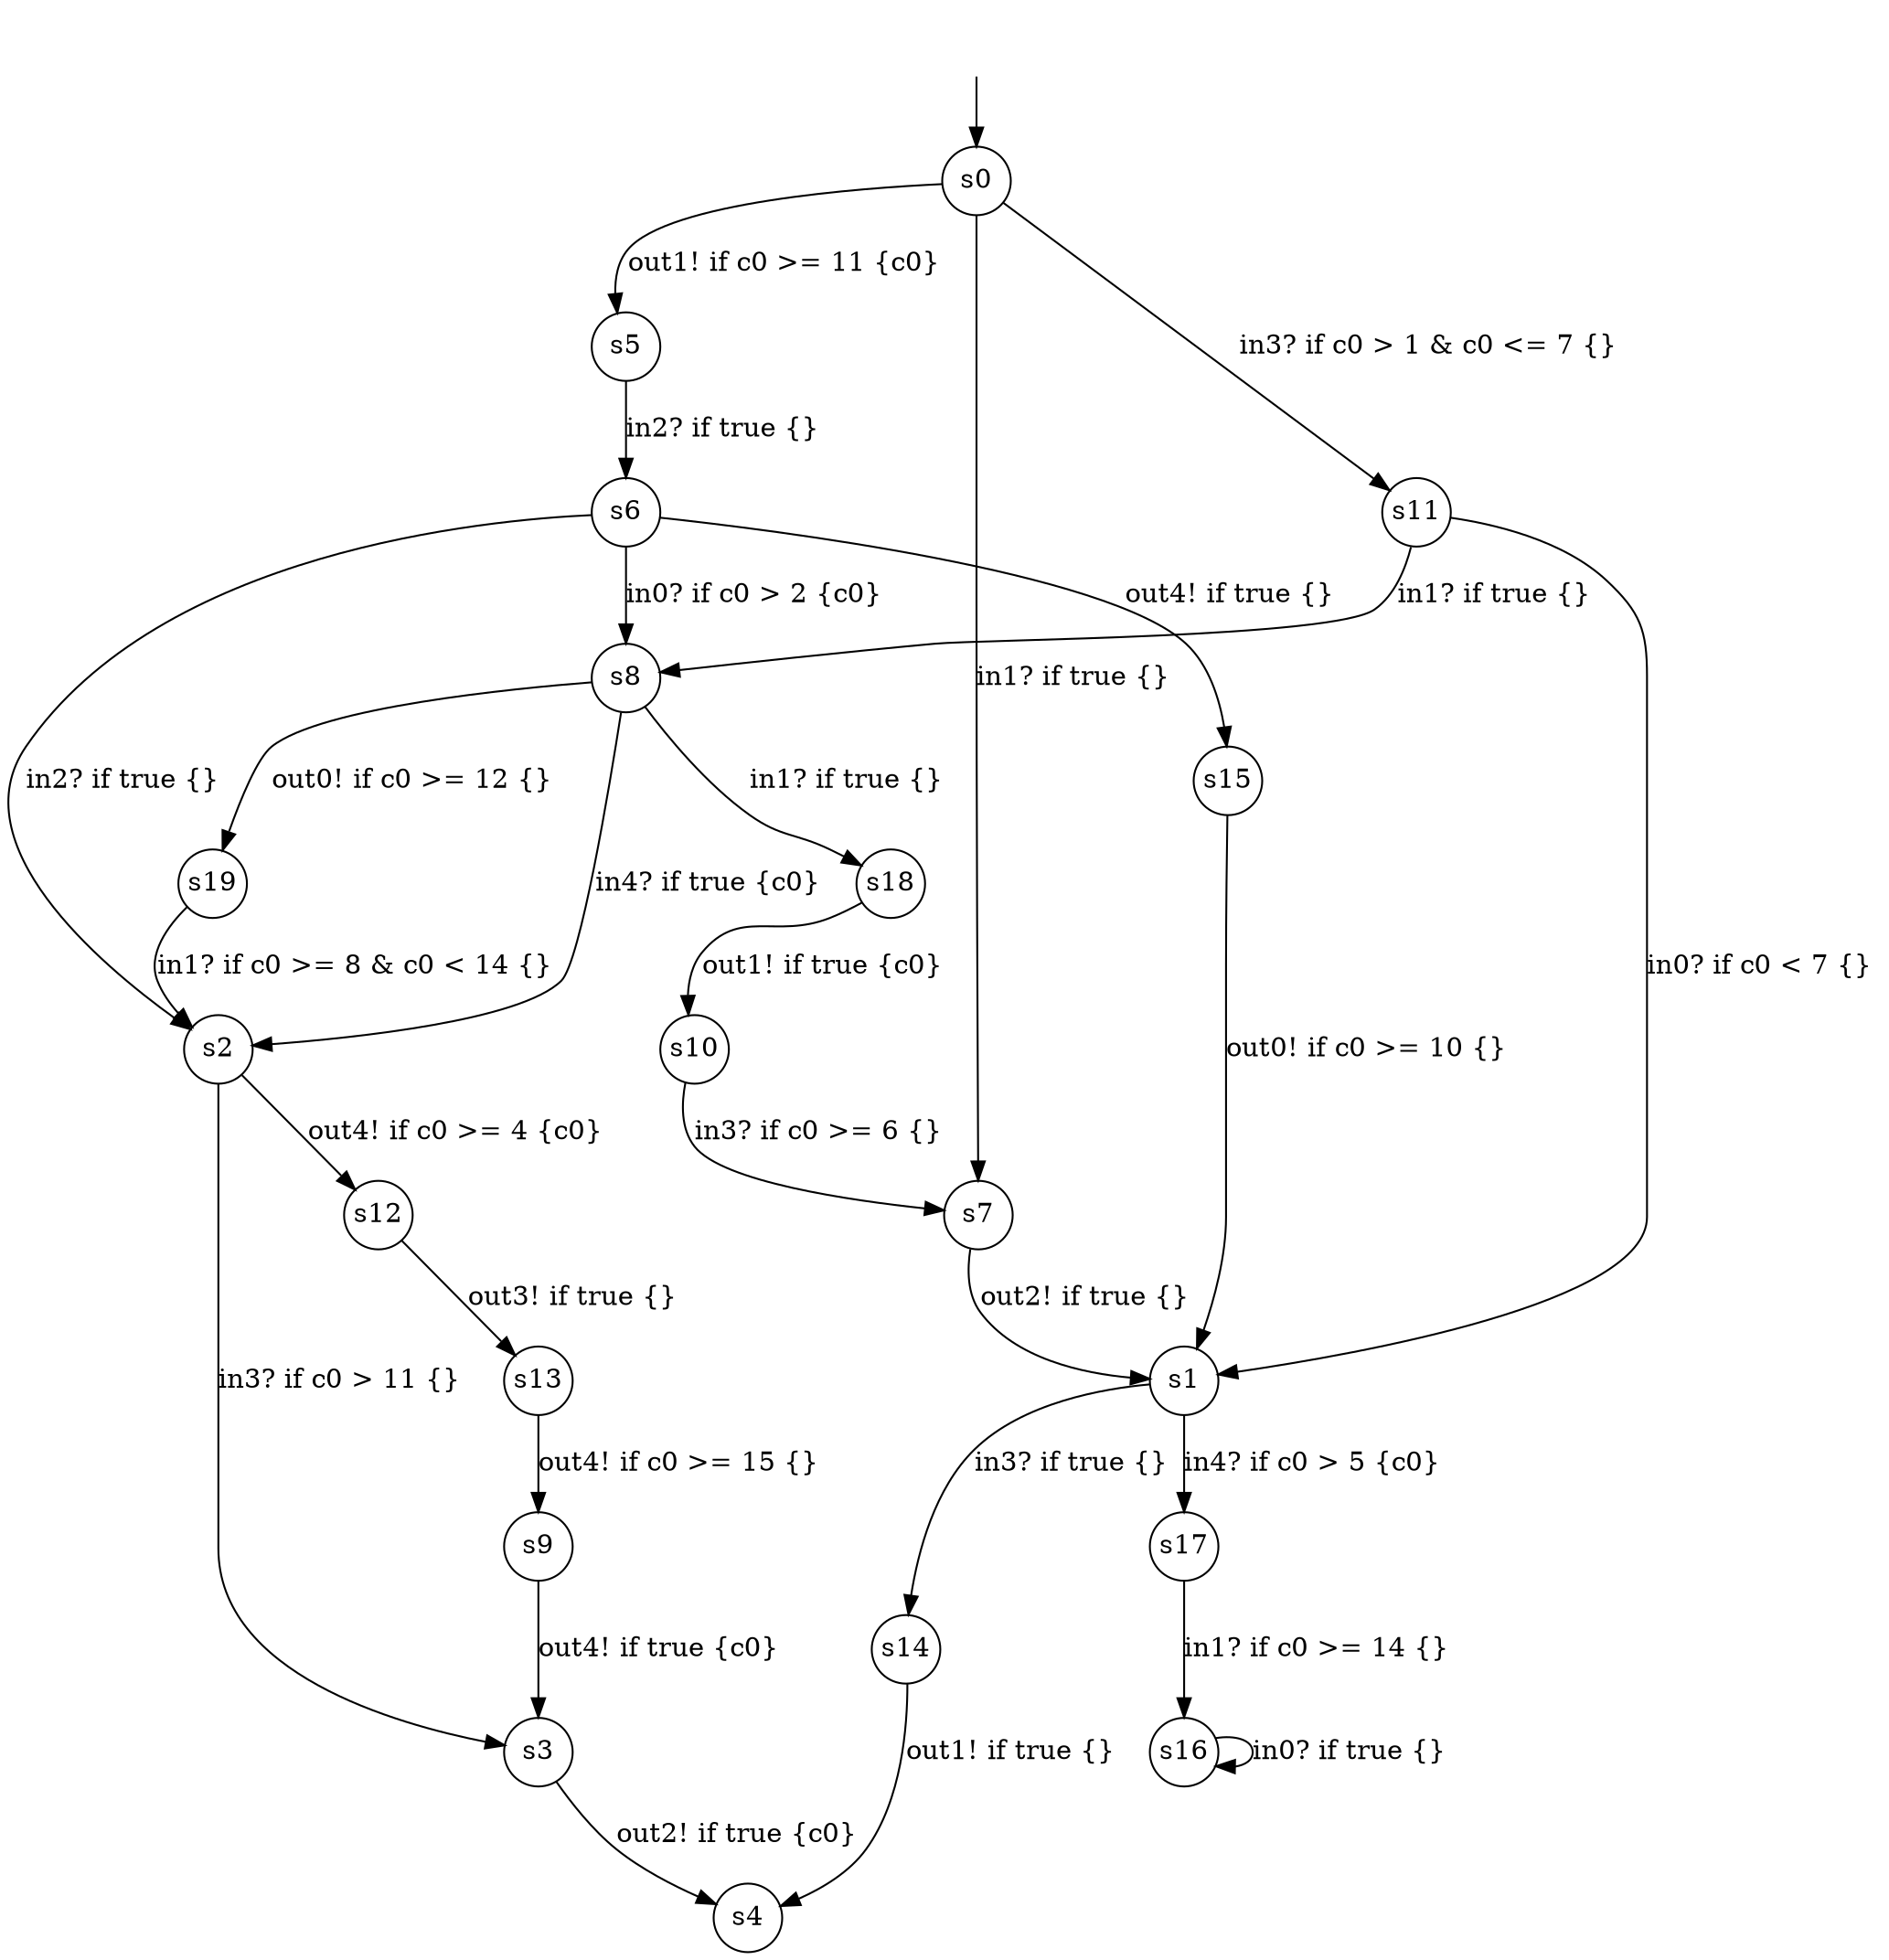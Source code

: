 digraph g {
__start0 [label="" shape="none"];
s0 [shape="circle" margin=0 label="s0"];
s1 [shape="circle" margin=0 label="s1"];
s2 [shape="circle" margin=0 label="s2"];
s3 [shape="circle" margin=0 label="s3"];
s4 [shape="circle" margin=0 label="s4"];
s5 [shape="circle" margin=0 label="s5"];
s7 [shape="circle" margin=0 label="s7"];
s6 [shape="circle" margin=0 label="s6"];
s8 [shape="circle" margin=0 label="s8"];
s9 [shape="circle" margin=0 label="s9"];
s10 [shape="circle" margin=0 label="s10"];
s11 [shape="circle" margin=0 label="s11"];
s12 [shape="circle" margin=0 label="s12"];
s13 [shape="circle" margin=0 label="s13"];
s14 [shape="circle" margin=0 label="s14"];
s15 [shape="circle" margin=0 label="s15"];
s16 [shape="circle" margin=0 label="s16"];
s17 [shape="circle" margin=0 label="s17"];
s18 [shape="circle" margin=0 label="s18"];
s19 [shape="circle" margin=0 label="s19"];
s0 -> s7 [label="in1? if true {} "];
s0 -> s11 [label="in3? if c0 > 1 & c0 <= 7 {} "];
s0 -> s5 [label="out1! if c0 >= 11 {c0} "];
s1 -> s14 [label="in3? if true {} "];
s1 -> s17 [label="in4? if c0 > 5 {c0} "];
s2 -> s3 [label="in3? if c0 > 11 {} "];
s2 -> s12 [label="out4! if c0 >= 4 {c0} "];
s3 -> s4 [label="out2! if true {c0} "];
s5 -> s6 [label="in2? if true {} "];
s7 -> s1 [label="out2! if true {} "];
s6 -> s2 [label="in2? if true {} "];
s6 -> s8 [label="in0? if c0 > 2 {c0} "];
s6 -> s15 [label="out4! if true {} "];
s8 -> s2 [label="in4? if true {c0} "];
s8 -> s18 [label="in1? if true {} "];
s8 -> s19 [label="out0! if c0 >= 12 {} "];
s9 -> s3 [label="out4! if true {c0} "];
s10 -> s7 [label="in3? if c0 >= 6 {} "];
s11 -> s8 [label="in1? if true {} "];
s11 -> s1 [label="in0? if c0 < 7 {} "];
s12 -> s13 [label="out3! if true {} "];
s13 -> s9 [label="out4! if c0 >= 15 {} "];
s14 -> s4 [label="out1! if true {} "];
s15 -> s1 [label="out0! if c0 >= 10 {} "];
s16 -> s16 [label="in0? if true {} "];
s17 -> s16 [label="in1? if c0 >= 14 {} "];
s18 -> s10 [label="out1! if true {c0} "];
s19 -> s2 [label="in1? if c0 >= 8 & c0 < 14 {} "];
__start0 -> s0;
}
